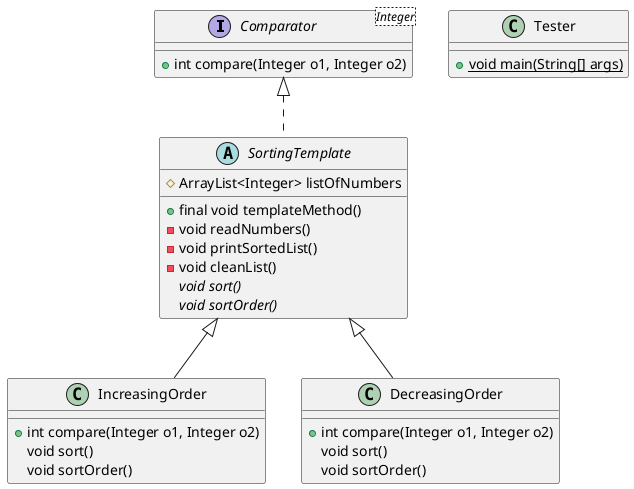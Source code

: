 @startuml
	interface Comparator<Integer>{
		+ int compare(Integer o1, Integer o2)
	}
	
	abstract class SortingTemplate {
		# ArrayList<Integer> listOfNumbers
		+ final void templateMethod()
		- void readNumbers()
		- void printSortedList()
		- void cleanList()
		{abstract} void sort()
		{abstract} void sortOrder()
	}
	
	
	class IncreasingOrder {
		+ int compare(Integer o1, Integer o2)
		void sort()
		void sortOrder()
	}
	
	class DecreasingOrder {
		+ int compare(Integer o1, Integer o2)
		void sort()
		void sortOrder()
	}
	
	class Tester {
        + {static} void main(String[] args)
    }
		
	Comparator <|.. SortingTemplate
	SortingTemplate <|-- IncreasingOrder
	SortingTemplate <|-- DecreasingOrder
	
@enduml